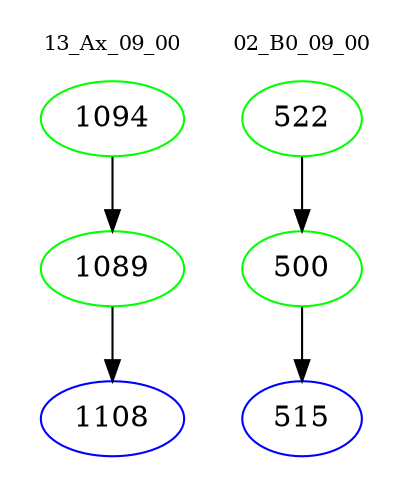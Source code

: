 digraph{
subgraph cluster_0 {
color = white
label = "13_Ax_09_00";
fontsize=10;
T0_1094 [label="1094", color="green"]
T0_1094 -> T0_1089 [color="black"]
T0_1089 [label="1089", color="green"]
T0_1089 -> T0_1108 [color="black"]
T0_1108 [label="1108", color="blue"]
}
subgraph cluster_1 {
color = white
label = "02_B0_09_00";
fontsize=10;
T1_522 [label="522", color="green"]
T1_522 -> T1_500 [color="black"]
T1_500 [label="500", color="green"]
T1_500 -> T1_515 [color="black"]
T1_515 [label="515", color="blue"]
}
}

